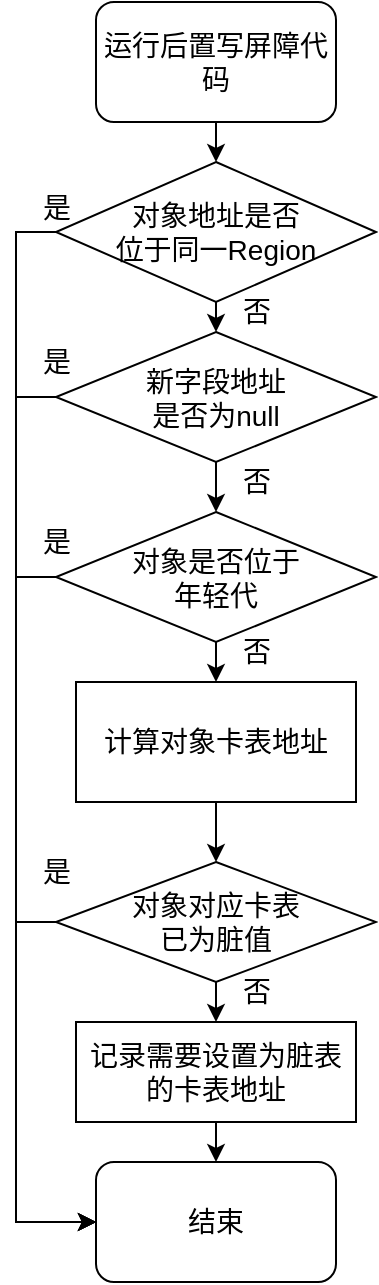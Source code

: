 <mxfile version="26.0.16">
  <diagram name="第 1 页" id="6miXCK2ov5_E2_Eq46Kr">
    <mxGraphModel dx="743" dy="796" grid="1" gridSize="10" guides="1" tooltips="1" connect="1" arrows="1" fold="1" page="1" pageScale="1" pageWidth="827" pageHeight="1169" math="0" shadow="0">
      <root>
        <mxCell id="0" />
        <mxCell id="1" parent="0" />
        <mxCell id="QKxESljb7yrLCyk6IKag-9" style="edgeStyle=orthogonalEdgeStyle;rounded=0;orthogonalLoop=1;jettySize=auto;html=1;exitX=0.5;exitY=1;exitDx=0;exitDy=0;entryX=0.5;entryY=0;entryDx=0;entryDy=0;" edge="1" parent="1" source="QKxESljb7yrLCyk6IKag-1" target="QKxESljb7yrLCyk6IKag-2">
          <mxGeometry relative="1" as="geometry" />
        </mxCell>
        <mxCell id="QKxESljb7yrLCyk6IKag-1" value="运行后置写屏障代码" style="rounded=1;whiteSpace=wrap;html=1;fontSize=14;" vertex="1" parent="1">
          <mxGeometry x="340" y="80" width="120" height="60" as="geometry" />
        </mxCell>
        <mxCell id="QKxESljb7yrLCyk6IKag-10" style="edgeStyle=orthogonalEdgeStyle;rounded=0;orthogonalLoop=1;jettySize=auto;html=1;exitX=0.5;exitY=1;exitDx=0;exitDy=0;entryX=0.5;entryY=0;entryDx=0;entryDy=0;" edge="1" parent="1" source="QKxESljb7yrLCyk6IKag-2" target="QKxESljb7yrLCyk6IKag-3">
          <mxGeometry relative="1" as="geometry" />
        </mxCell>
        <mxCell id="QKxESljb7yrLCyk6IKag-16" style="edgeStyle=orthogonalEdgeStyle;rounded=0;orthogonalLoop=1;jettySize=auto;html=1;exitX=0;exitY=0.5;exitDx=0;exitDy=0;entryX=0;entryY=0.5;entryDx=0;entryDy=0;" edge="1" parent="1" source="QKxESljb7yrLCyk6IKag-2" target="QKxESljb7yrLCyk6IKag-5">
          <mxGeometry relative="1" as="geometry" />
        </mxCell>
        <mxCell id="QKxESljb7yrLCyk6IKag-2" value="对象地址是否&lt;div&gt;位于同一Region&lt;/div&gt;" style="rhombus;whiteSpace=wrap;html=1;fontSize=14;" vertex="1" parent="1">
          <mxGeometry x="320" y="160" width="160" height="70" as="geometry" />
        </mxCell>
        <mxCell id="QKxESljb7yrLCyk6IKag-11" style="edgeStyle=orthogonalEdgeStyle;rounded=0;orthogonalLoop=1;jettySize=auto;html=1;exitX=0.5;exitY=1;exitDx=0;exitDy=0;entryX=0.5;entryY=0;entryDx=0;entryDy=0;" edge="1" parent="1" source="QKxESljb7yrLCyk6IKag-3" target="QKxESljb7yrLCyk6IKag-4">
          <mxGeometry relative="1" as="geometry" />
        </mxCell>
        <mxCell id="QKxESljb7yrLCyk6IKag-17" style="edgeStyle=orthogonalEdgeStyle;rounded=0;orthogonalLoop=1;jettySize=auto;html=1;exitX=0;exitY=0.5;exitDx=0;exitDy=0;entryX=0;entryY=0.5;entryDx=0;entryDy=0;" edge="1" parent="1" source="QKxESljb7yrLCyk6IKag-3" target="QKxESljb7yrLCyk6IKag-5">
          <mxGeometry relative="1" as="geometry" />
        </mxCell>
        <mxCell id="QKxESljb7yrLCyk6IKag-3" value="新字段地址&lt;div&gt;是否为null&lt;/div&gt;" style="rhombus;whiteSpace=wrap;html=1;fontSize=14;" vertex="1" parent="1">
          <mxGeometry x="320" y="245" width="160" height="65" as="geometry" />
        </mxCell>
        <mxCell id="QKxESljb7yrLCyk6IKag-12" style="edgeStyle=orthogonalEdgeStyle;rounded=0;orthogonalLoop=1;jettySize=auto;html=1;exitX=0.5;exitY=1;exitDx=0;exitDy=0;entryX=0.5;entryY=0;entryDx=0;entryDy=0;" edge="1" parent="1" source="QKxESljb7yrLCyk6IKag-4" target="QKxESljb7yrLCyk6IKag-6">
          <mxGeometry relative="1" as="geometry" />
        </mxCell>
        <mxCell id="QKxESljb7yrLCyk6IKag-18" style="edgeStyle=orthogonalEdgeStyle;rounded=0;orthogonalLoop=1;jettySize=auto;html=1;exitX=0;exitY=0.5;exitDx=0;exitDy=0;entryX=0;entryY=0.5;entryDx=0;entryDy=0;" edge="1" parent="1" source="QKxESljb7yrLCyk6IKag-4" target="QKxESljb7yrLCyk6IKag-5">
          <mxGeometry relative="1" as="geometry" />
        </mxCell>
        <mxCell id="QKxESljb7yrLCyk6IKag-4" value="对象是否位于&lt;div&gt;年轻代&lt;/div&gt;" style="rhombus;whiteSpace=wrap;html=1;fontSize=14;" vertex="1" parent="1">
          <mxGeometry x="320" y="335" width="160" height="65" as="geometry" />
        </mxCell>
        <mxCell id="QKxESljb7yrLCyk6IKag-5" value="结束" style="rounded=1;whiteSpace=wrap;html=1;fontSize=14;" vertex="1" parent="1">
          <mxGeometry x="340" y="660" width="120" height="60" as="geometry" />
        </mxCell>
        <mxCell id="QKxESljb7yrLCyk6IKag-13" style="edgeStyle=orthogonalEdgeStyle;rounded=0;orthogonalLoop=1;jettySize=auto;html=1;exitX=0.5;exitY=1;exitDx=0;exitDy=0;entryX=0.5;entryY=0;entryDx=0;entryDy=0;" edge="1" parent="1" source="QKxESljb7yrLCyk6IKag-6" target="QKxESljb7yrLCyk6IKag-7">
          <mxGeometry relative="1" as="geometry" />
        </mxCell>
        <mxCell id="QKxESljb7yrLCyk6IKag-6" value="计算对象卡表地址" style="rounded=0;whiteSpace=wrap;html=1;fontSize=14;" vertex="1" parent="1">
          <mxGeometry x="330" y="420" width="140" height="60" as="geometry" />
        </mxCell>
        <mxCell id="QKxESljb7yrLCyk6IKag-14" style="edgeStyle=orthogonalEdgeStyle;rounded=0;orthogonalLoop=1;jettySize=auto;html=1;exitX=0.5;exitY=1;exitDx=0;exitDy=0;entryX=0.5;entryY=0;entryDx=0;entryDy=0;" edge="1" parent="1" source="QKxESljb7yrLCyk6IKag-7" target="QKxESljb7yrLCyk6IKag-8">
          <mxGeometry relative="1" as="geometry" />
        </mxCell>
        <mxCell id="QKxESljb7yrLCyk6IKag-19" style="edgeStyle=orthogonalEdgeStyle;rounded=0;orthogonalLoop=1;jettySize=auto;html=1;exitX=0;exitY=0.5;exitDx=0;exitDy=0;entryX=0;entryY=0.5;entryDx=0;entryDy=0;" edge="1" parent="1" source="QKxESljb7yrLCyk6IKag-7" target="QKxESljb7yrLCyk6IKag-5">
          <mxGeometry relative="1" as="geometry" />
        </mxCell>
        <mxCell id="QKxESljb7yrLCyk6IKag-7" value="对象对应卡表&lt;div&gt;已为脏值&lt;/div&gt;" style="rhombus;whiteSpace=wrap;html=1;fontSize=14;" vertex="1" parent="1">
          <mxGeometry x="320" y="510" width="160" height="60" as="geometry" />
        </mxCell>
        <mxCell id="QKxESljb7yrLCyk6IKag-15" style="edgeStyle=orthogonalEdgeStyle;rounded=0;orthogonalLoop=1;jettySize=auto;html=1;exitX=0.5;exitY=1;exitDx=0;exitDy=0;entryX=0.5;entryY=0;entryDx=0;entryDy=0;" edge="1" parent="1" source="QKxESljb7yrLCyk6IKag-8" target="QKxESljb7yrLCyk6IKag-5">
          <mxGeometry relative="1" as="geometry" />
        </mxCell>
        <mxCell id="QKxESljb7yrLCyk6IKag-8" value="记录需要设置为脏表的卡表地址" style="rounded=0;whiteSpace=wrap;html=1;fontSize=14;" vertex="1" parent="1">
          <mxGeometry x="330" y="590" width="140" height="50" as="geometry" />
        </mxCell>
        <mxCell id="QKxESljb7yrLCyk6IKag-20" value="&lt;font style=&quot;font-size: 14px;&quot;&gt;是&lt;/font&gt;" style="text;html=1;align=center;verticalAlign=middle;resizable=0;points=[];autosize=1;strokeColor=none;fillColor=none;" vertex="1" parent="1">
          <mxGeometry x="300" y="168" width="40" height="30" as="geometry" />
        </mxCell>
        <mxCell id="QKxESljb7yrLCyk6IKag-21" value="&lt;font style=&quot;font-size: 14px;&quot;&gt;是&lt;/font&gt;" style="text;html=1;align=center;verticalAlign=middle;resizable=0;points=[];autosize=1;strokeColor=none;fillColor=none;" vertex="1" parent="1">
          <mxGeometry x="300" y="245" width="40" height="30" as="geometry" />
        </mxCell>
        <mxCell id="QKxESljb7yrLCyk6IKag-22" value="&lt;font style=&quot;font-size: 14px;&quot;&gt;是&lt;/font&gt;" style="text;html=1;align=center;verticalAlign=middle;resizable=0;points=[];autosize=1;strokeColor=none;fillColor=none;" vertex="1" parent="1">
          <mxGeometry x="300" y="335" width="40" height="30" as="geometry" />
        </mxCell>
        <mxCell id="QKxESljb7yrLCyk6IKag-23" value="&lt;font style=&quot;font-size: 14px;&quot;&gt;是&lt;/font&gt;" style="text;html=1;align=center;verticalAlign=middle;resizable=0;points=[];autosize=1;strokeColor=none;fillColor=none;" vertex="1" parent="1">
          <mxGeometry x="300" y="500" width="40" height="30" as="geometry" />
        </mxCell>
        <mxCell id="QKxESljb7yrLCyk6IKag-24" value="&lt;font style=&quot;font-size: 14px;&quot;&gt;否&lt;/font&gt;" style="text;html=1;align=center;verticalAlign=middle;resizable=0;points=[];autosize=1;strokeColor=none;fillColor=none;" vertex="1" parent="1">
          <mxGeometry x="400" y="220" width="40" height="30" as="geometry" />
        </mxCell>
        <mxCell id="QKxESljb7yrLCyk6IKag-25" value="&lt;font style=&quot;font-size: 14px;&quot;&gt;否&lt;/font&gt;" style="text;html=1;align=center;verticalAlign=middle;resizable=0;points=[];autosize=1;strokeColor=none;fillColor=none;" vertex="1" parent="1">
          <mxGeometry x="400" y="305" width="40" height="30" as="geometry" />
        </mxCell>
        <mxCell id="QKxESljb7yrLCyk6IKag-26" value="&lt;font style=&quot;font-size: 14px;&quot;&gt;否&lt;/font&gt;" style="text;html=1;align=center;verticalAlign=middle;resizable=0;points=[];autosize=1;strokeColor=none;fillColor=none;" vertex="1" parent="1">
          <mxGeometry x="400" y="390" width="40" height="30" as="geometry" />
        </mxCell>
        <mxCell id="QKxESljb7yrLCyk6IKag-27" value="&lt;font style=&quot;font-size: 14px;&quot;&gt;否&lt;/font&gt;" style="text;html=1;align=center;verticalAlign=middle;resizable=0;points=[];autosize=1;strokeColor=none;fillColor=none;" vertex="1" parent="1">
          <mxGeometry x="400" y="560" width="40" height="30" as="geometry" />
        </mxCell>
      </root>
    </mxGraphModel>
  </diagram>
</mxfile>
